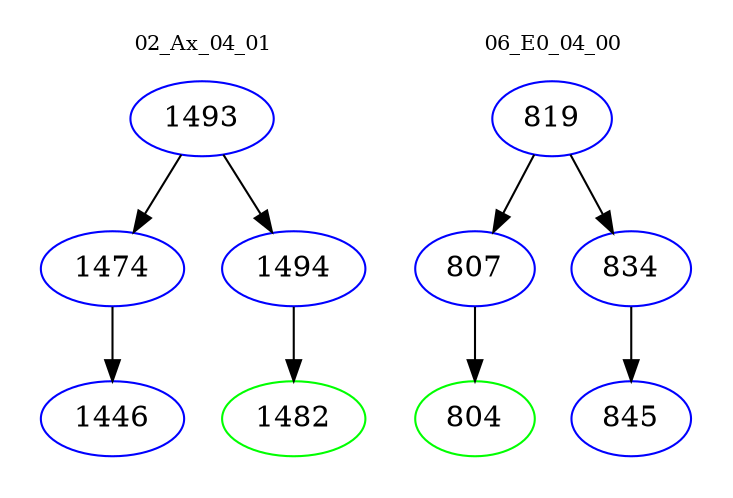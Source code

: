 digraph{
subgraph cluster_0 {
color = white
label = "02_Ax_04_01";
fontsize=10;
T0_1493 [label="1493", color="blue"]
T0_1493 -> T0_1474 [color="black"]
T0_1474 [label="1474", color="blue"]
T0_1474 -> T0_1446 [color="black"]
T0_1446 [label="1446", color="blue"]
T0_1493 -> T0_1494 [color="black"]
T0_1494 [label="1494", color="blue"]
T0_1494 -> T0_1482 [color="black"]
T0_1482 [label="1482", color="green"]
}
subgraph cluster_1 {
color = white
label = "06_E0_04_00";
fontsize=10;
T1_819 [label="819", color="blue"]
T1_819 -> T1_807 [color="black"]
T1_807 [label="807", color="blue"]
T1_807 -> T1_804 [color="black"]
T1_804 [label="804", color="green"]
T1_819 -> T1_834 [color="black"]
T1_834 [label="834", color="blue"]
T1_834 -> T1_845 [color="black"]
T1_845 [label="845", color="blue"]
}
}
